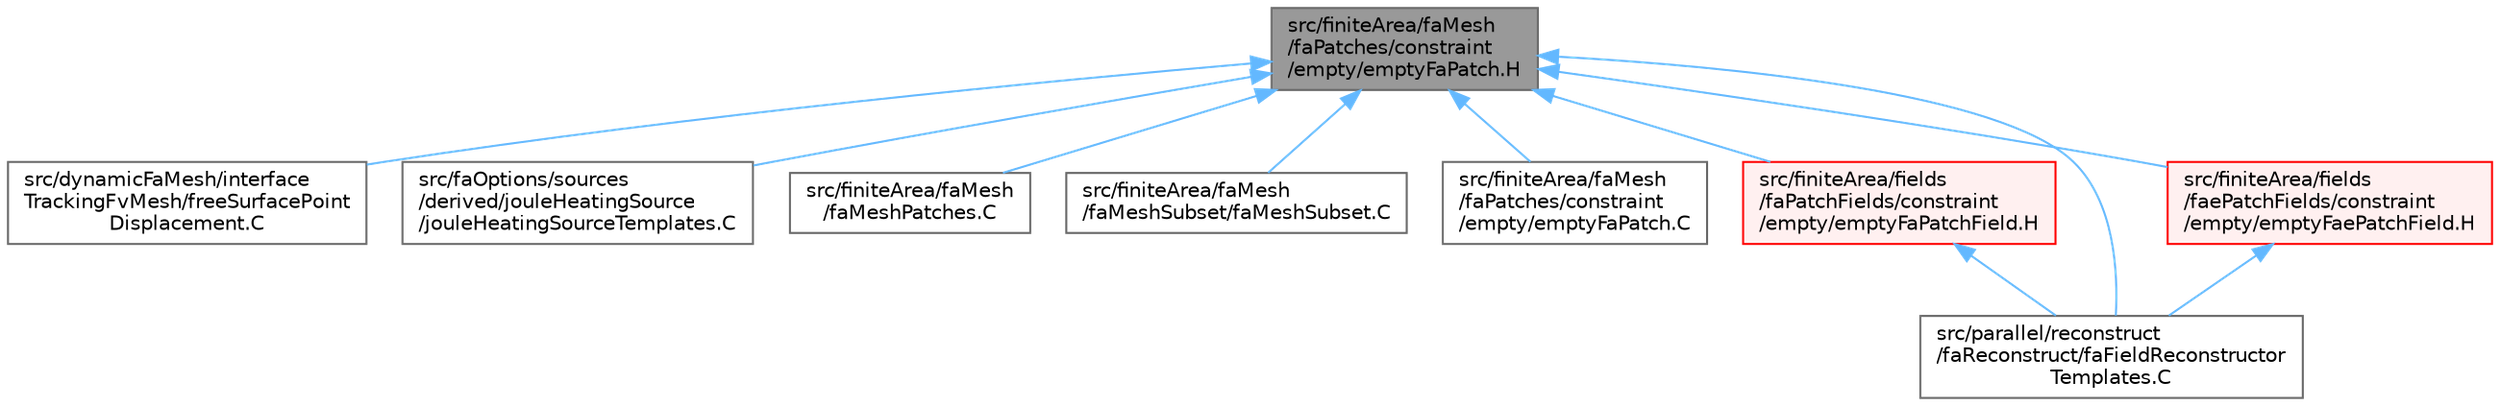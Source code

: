 digraph "src/finiteArea/faMesh/faPatches/constraint/empty/emptyFaPatch.H"
{
 // LATEX_PDF_SIZE
  bgcolor="transparent";
  edge [fontname=Helvetica,fontsize=10,labelfontname=Helvetica,labelfontsize=10];
  node [fontname=Helvetica,fontsize=10,shape=box,height=0.2,width=0.4];
  Node1 [id="Node000001",label="src/finiteArea/faMesh\l/faPatches/constraint\l/empty/emptyFaPatch.H",height=0.2,width=0.4,color="gray40", fillcolor="grey60", style="filled", fontcolor="black",tooltip=" "];
  Node1 -> Node2 [id="edge1_Node000001_Node000002",dir="back",color="steelblue1",style="solid",tooltip=" "];
  Node2 [id="Node000002",label="src/dynamicFaMesh/interface\lTrackingFvMesh/freeSurfacePoint\lDisplacement.C",height=0.2,width=0.4,color="grey40", fillcolor="white", style="filled",URL="$freeSurfacePointDisplacement_8C.html",tooltip=" "];
  Node1 -> Node3 [id="edge2_Node000001_Node000003",dir="back",color="steelblue1",style="solid",tooltip=" "];
  Node3 [id="Node000003",label="src/faOptions/sources\l/derived/jouleHeatingSource\l/jouleHeatingSourceTemplates.C",height=0.2,width=0.4,color="grey40", fillcolor="white", style="filled",URL="$faOptions_2sources_2derived_2jouleHeatingSource_2jouleHeatingSourceTemplates_8C.html",tooltip=" "];
  Node1 -> Node4 [id="edge3_Node000001_Node000004",dir="back",color="steelblue1",style="solid",tooltip=" "];
  Node4 [id="Node000004",label="src/finiteArea/faMesh\l/faMeshPatches.C",height=0.2,width=0.4,color="grey40", fillcolor="white", style="filled",URL="$faMeshPatches_8C.html",tooltip=" "];
  Node1 -> Node5 [id="edge4_Node000001_Node000005",dir="back",color="steelblue1",style="solid",tooltip=" "];
  Node5 [id="Node000005",label="src/finiteArea/faMesh\l/faMeshSubset/faMeshSubset.C",height=0.2,width=0.4,color="grey40", fillcolor="white", style="filled",URL="$faMeshSubset_8C.html",tooltip=" "];
  Node1 -> Node6 [id="edge5_Node000001_Node000006",dir="back",color="steelblue1",style="solid",tooltip=" "];
  Node6 [id="Node000006",label="src/finiteArea/faMesh\l/faPatches/constraint\l/empty/emptyFaPatch.C",height=0.2,width=0.4,color="grey40", fillcolor="white", style="filled",URL="$emptyFaPatch_8C.html",tooltip=" "];
  Node1 -> Node7 [id="edge6_Node000001_Node000007",dir="back",color="steelblue1",style="solid",tooltip=" "];
  Node7 [id="Node000007",label="src/finiteArea/fields\l/faPatchFields/constraint\l/empty/emptyFaPatchField.H",height=0.2,width=0.4,color="red", fillcolor="#FFF0F0", style="filled",URL="$emptyFaPatchField_8H.html",tooltip=" "];
  Node7 -> Node14 [id="edge7_Node000007_Node000014",dir="back",color="steelblue1",style="solid",tooltip=" "];
  Node14 [id="Node000014",label="src/parallel/reconstruct\l/faReconstruct/faFieldReconstructor\lTemplates.C",height=0.2,width=0.4,color="grey40", fillcolor="white", style="filled",URL="$faFieldReconstructorTemplates_8C.html",tooltip=" "];
  Node1 -> Node15 [id="edge8_Node000001_Node000015",dir="back",color="steelblue1",style="solid",tooltip=" "];
  Node15 [id="Node000015",label="src/finiteArea/fields\l/faePatchFields/constraint\l/empty/emptyFaePatchField.H",height=0.2,width=0.4,color="red", fillcolor="#FFF0F0", style="filled",URL="$emptyFaePatchField_8H.html",tooltip=" "];
  Node15 -> Node14 [id="edge9_Node000015_Node000014",dir="back",color="steelblue1",style="solid",tooltip=" "];
  Node1 -> Node14 [id="edge10_Node000001_Node000014",dir="back",color="steelblue1",style="solid",tooltip=" "];
}
